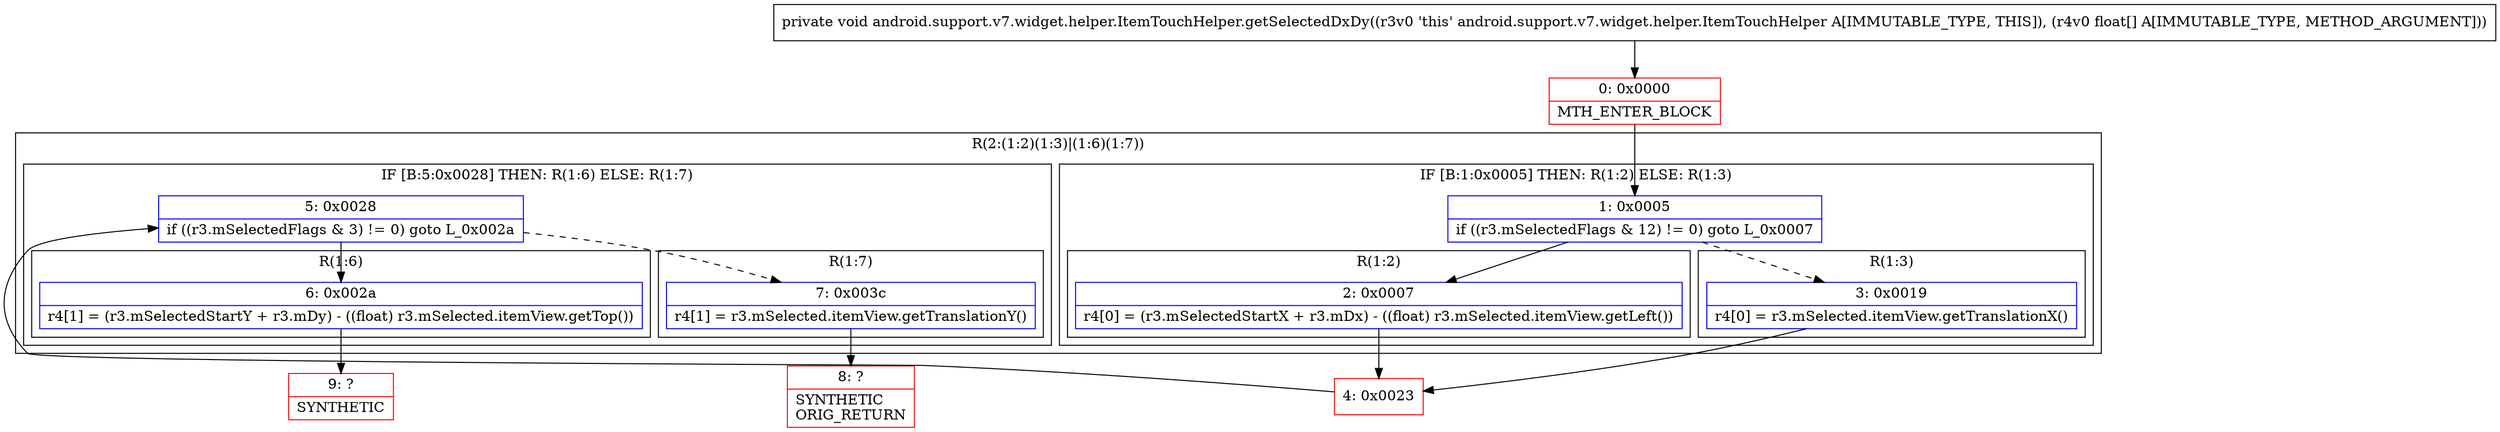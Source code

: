 digraph "CFG forandroid.support.v7.widget.helper.ItemTouchHelper.getSelectedDxDy([F)V" {
subgraph cluster_Region_1469321749 {
label = "R(2:(1:2)(1:3)|(1:6)(1:7))";
node [shape=record,color=blue];
subgraph cluster_IfRegion_494318491 {
label = "IF [B:1:0x0005] THEN: R(1:2) ELSE: R(1:3)";
node [shape=record,color=blue];
Node_1 [shape=record,label="{1\:\ 0x0005|if ((r3.mSelectedFlags & 12) != 0) goto L_0x0007\l}"];
subgraph cluster_Region_692148265 {
label = "R(1:2)";
node [shape=record,color=blue];
Node_2 [shape=record,label="{2\:\ 0x0007|r4[0] = (r3.mSelectedStartX + r3.mDx) \- ((float) r3.mSelected.itemView.getLeft())\l}"];
}
subgraph cluster_Region_1596051772 {
label = "R(1:3)";
node [shape=record,color=blue];
Node_3 [shape=record,label="{3\:\ 0x0019|r4[0] = r3.mSelected.itemView.getTranslationX()\l}"];
}
}
subgraph cluster_IfRegion_676488311 {
label = "IF [B:5:0x0028] THEN: R(1:6) ELSE: R(1:7)";
node [shape=record,color=blue];
Node_5 [shape=record,label="{5\:\ 0x0028|if ((r3.mSelectedFlags & 3) != 0) goto L_0x002a\l}"];
subgraph cluster_Region_9494669 {
label = "R(1:6)";
node [shape=record,color=blue];
Node_6 [shape=record,label="{6\:\ 0x002a|r4[1] = (r3.mSelectedStartY + r3.mDy) \- ((float) r3.mSelected.itemView.getTop())\l}"];
}
subgraph cluster_Region_590573734 {
label = "R(1:7)";
node [shape=record,color=blue];
Node_7 [shape=record,label="{7\:\ 0x003c|r4[1] = r3.mSelected.itemView.getTranslationY()\l}"];
}
}
}
Node_0 [shape=record,color=red,label="{0\:\ 0x0000|MTH_ENTER_BLOCK\l}"];
Node_4 [shape=record,color=red,label="{4\:\ 0x0023}"];
Node_8 [shape=record,color=red,label="{8\:\ ?|SYNTHETIC\lORIG_RETURN\l}"];
Node_9 [shape=record,color=red,label="{9\:\ ?|SYNTHETIC\l}"];
MethodNode[shape=record,label="{private void android.support.v7.widget.helper.ItemTouchHelper.getSelectedDxDy((r3v0 'this' android.support.v7.widget.helper.ItemTouchHelper A[IMMUTABLE_TYPE, THIS]), (r4v0 float[] A[IMMUTABLE_TYPE, METHOD_ARGUMENT])) }"];
MethodNode -> Node_0;
Node_1 -> Node_2;
Node_1 -> Node_3[style=dashed];
Node_2 -> Node_4;
Node_3 -> Node_4;
Node_5 -> Node_6;
Node_5 -> Node_7[style=dashed];
Node_6 -> Node_9;
Node_7 -> Node_8;
Node_0 -> Node_1;
Node_4 -> Node_5;
}

